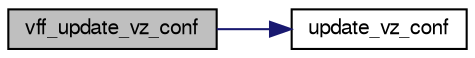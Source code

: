 digraph "vff_update_vz_conf"
{
  edge [fontname="FreeSans",fontsize="10",labelfontname="FreeSans",labelfontsize="10"];
  node [fontname="FreeSans",fontsize="10",shape=record];
  rankdir="LR";
  Node1 [label="vff_update_vz_conf",height=0.2,width=0.4,color="black", fillcolor="grey75", style="filled", fontcolor="black"];
  Node1 -> Node2 [color="midnightblue",fontsize="10",style="solid",fontname="FreeSans"];
  Node2 [label="update_vz_conf",height=0.2,width=0.4,color="black", fillcolor="white", style="filled",URL="$vf__extended__float_8c.html#a0b39a581ab3b41a47578b26dd98f567f"];
}
